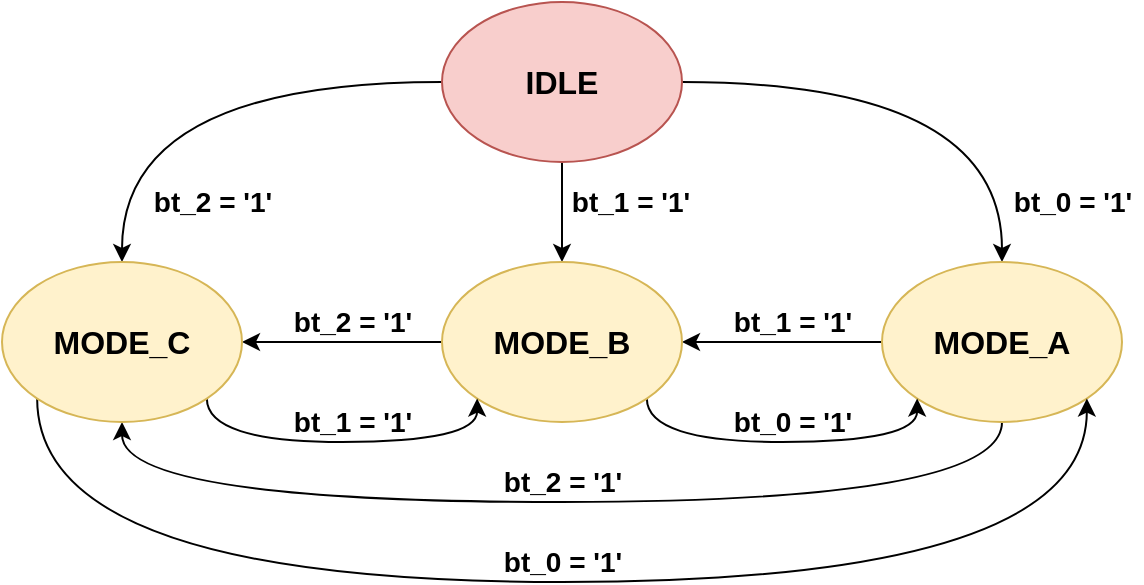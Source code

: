 <mxfile version="13.0.1" type="github">
  <diagram id="4TcxVArkRIETSUPfzttK" name="Page-1">
    <mxGraphModel dx="1422" dy="774" grid="1" gridSize="10" guides="1" tooltips="1" connect="1" arrows="1" fold="1" page="1" pageScale="1" pageWidth="827" pageHeight="1169" math="0" shadow="0">
      <root>
        <mxCell id="0" />
        <mxCell id="1" parent="0" />
        <mxCell id="dxDKgwhhENgG4zNvhnqX-5" style="edgeStyle=orthogonalEdgeStyle;orthogonalLoop=1;jettySize=auto;html=1;exitX=0;exitY=0.5;exitDx=0;exitDy=0;entryX=0.5;entryY=0;entryDx=0;entryDy=0;curved=1;" parent="1" source="dxDKgwhhENgG4zNvhnqX-1" target="dxDKgwhhENgG4zNvhnqX-4" edge="1">
          <mxGeometry relative="1" as="geometry" />
        </mxCell>
        <mxCell id="dxDKgwhhENgG4zNvhnqX-6" style="edgeStyle=orthogonalEdgeStyle;curved=1;orthogonalLoop=1;jettySize=auto;html=1;exitX=1;exitY=0.5;exitDx=0;exitDy=0;entryX=0.5;entryY=0;entryDx=0;entryDy=0;" parent="1" source="dxDKgwhhENgG4zNvhnqX-1" target="dxDKgwhhENgG4zNvhnqX-2" edge="1">
          <mxGeometry relative="1" as="geometry" />
        </mxCell>
        <mxCell id="dxDKgwhhENgG4zNvhnqX-7" style="edgeStyle=orthogonalEdgeStyle;curved=1;orthogonalLoop=1;jettySize=auto;html=1;exitX=0.5;exitY=1;exitDx=0;exitDy=0;" parent="1" source="dxDKgwhhENgG4zNvhnqX-1" target="dxDKgwhhENgG4zNvhnqX-3" edge="1">
          <mxGeometry relative="1" as="geometry" />
        </mxCell>
        <mxCell id="dxDKgwhhENgG4zNvhnqX-1" value="&lt;b style=&quot;font-size: 16px&quot;&gt;IDLE&lt;/b&gt;" style="ellipse;whiteSpace=wrap;html=1;fillColor=#f8cecc;strokeColor=#b85450;" parent="1" vertex="1">
          <mxGeometry x="320" y="110" width="120" height="80" as="geometry" />
        </mxCell>
        <mxCell id="w1gQWXtGbJ8RyiSDUNKG-1" style="edgeStyle=orthogonalEdgeStyle;rounded=0;orthogonalLoop=1;jettySize=auto;html=1;exitX=0;exitY=0.5;exitDx=0;exitDy=0;entryX=1;entryY=0.5;entryDx=0;entryDy=0;" edge="1" parent="1" source="dxDKgwhhENgG4zNvhnqX-2" target="dxDKgwhhENgG4zNvhnqX-3">
          <mxGeometry relative="1" as="geometry" />
        </mxCell>
        <mxCell id="w1gQWXtGbJ8RyiSDUNKG-6" style="edgeStyle=orthogonalEdgeStyle;curved=1;orthogonalLoop=1;jettySize=auto;html=1;exitX=0.5;exitY=1;exitDx=0;exitDy=0;entryX=0.5;entryY=1;entryDx=0;entryDy=0;" edge="1" parent="1" source="dxDKgwhhENgG4zNvhnqX-2" target="dxDKgwhhENgG4zNvhnqX-4">
          <mxGeometry relative="1" as="geometry">
            <Array as="points">
              <mxPoint x="600" y="360" />
              <mxPoint x="160" y="360" />
            </Array>
          </mxGeometry>
        </mxCell>
        <mxCell id="dxDKgwhhENgG4zNvhnqX-2" value="&lt;b style=&quot;font-size: 16px&quot;&gt;MODE_A&lt;/b&gt;" style="ellipse;whiteSpace=wrap;html=1;fillColor=#fff2cc;strokeColor=#d6b656;" parent="1" vertex="1">
          <mxGeometry x="540" y="240" width="120" height="80" as="geometry" />
        </mxCell>
        <mxCell id="w1gQWXtGbJ8RyiSDUNKG-2" style="edgeStyle=orthogonalEdgeStyle;rounded=0;orthogonalLoop=1;jettySize=auto;html=1;exitX=0;exitY=0.5;exitDx=0;exitDy=0;entryX=1;entryY=0.5;entryDx=0;entryDy=0;" edge="1" parent="1" source="dxDKgwhhENgG4zNvhnqX-3" target="dxDKgwhhENgG4zNvhnqX-4">
          <mxGeometry relative="1" as="geometry" />
        </mxCell>
        <mxCell id="w1gQWXtGbJ8RyiSDUNKG-5" style="edgeStyle=orthogonalEdgeStyle;curved=1;orthogonalLoop=1;jettySize=auto;html=1;exitX=1;exitY=1;exitDx=0;exitDy=0;entryX=0;entryY=1;entryDx=0;entryDy=0;" edge="1" parent="1" source="dxDKgwhhENgG4zNvhnqX-3" target="dxDKgwhhENgG4zNvhnqX-2">
          <mxGeometry relative="1" as="geometry">
            <Array as="points">
              <mxPoint x="422" y="330" />
              <mxPoint x="558" y="330" />
            </Array>
          </mxGeometry>
        </mxCell>
        <mxCell id="dxDKgwhhENgG4zNvhnqX-3" value="&lt;b style=&quot;font-size: 16px&quot;&gt;MODE_B&lt;/b&gt;" style="ellipse;whiteSpace=wrap;html=1;fillColor=#fff2cc;strokeColor=#d6b656;" parent="1" vertex="1">
          <mxGeometry x="320" y="240" width="120" height="80" as="geometry" />
        </mxCell>
        <mxCell id="w1gQWXtGbJ8RyiSDUNKG-4" style="edgeStyle=orthogonalEdgeStyle;curved=1;orthogonalLoop=1;jettySize=auto;html=1;exitX=1;exitY=1;exitDx=0;exitDy=0;entryX=0;entryY=1;entryDx=0;entryDy=0;" edge="1" parent="1" source="dxDKgwhhENgG4zNvhnqX-4" target="dxDKgwhhENgG4zNvhnqX-3">
          <mxGeometry relative="1" as="geometry">
            <Array as="points">
              <mxPoint x="202" y="330" />
              <mxPoint x="338" y="330" />
            </Array>
          </mxGeometry>
        </mxCell>
        <mxCell id="w1gQWXtGbJ8RyiSDUNKG-7" style="edgeStyle=orthogonalEdgeStyle;curved=1;orthogonalLoop=1;jettySize=auto;html=1;exitX=0;exitY=1;exitDx=0;exitDy=0;entryX=1;entryY=1;entryDx=0;entryDy=0;" edge="1" parent="1" source="dxDKgwhhENgG4zNvhnqX-4" target="dxDKgwhhENgG4zNvhnqX-2">
          <mxGeometry relative="1" as="geometry">
            <Array as="points">
              <mxPoint x="118" y="400" />
              <mxPoint x="642" y="400" />
            </Array>
          </mxGeometry>
        </mxCell>
        <mxCell id="dxDKgwhhENgG4zNvhnqX-4" value="&lt;b style=&quot;font-size: 16px&quot;&gt;MODE_C&lt;/b&gt;" style="ellipse;whiteSpace=wrap;html=1;fillColor=#fff2cc;strokeColor=#d6b656;" parent="1" vertex="1">
          <mxGeometry x="100" y="240" width="120" height="80" as="geometry" />
        </mxCell>
        <mxCell id="dxDKgwhhENgG4zNvhnqX-13" value="&lt;font style=&quot;font-size: 14px&quot;&gt;&lt;b&gt;bt_0 = &#39;1&#39;&lt;/b&gt;&lt;/font&gt;" style="text;html=1;align=center;verticalAlign=middle;resizable=0;points=[];autosize=1;" parent="1" vertex="1">
          <mxGeometry x="600" y="200" width="70" height="20" as="geometry" />
        </mxCell>
        <mxCell id="dxDKgwhhENgG4zNvhnqX-19" value="&lt;font style=&quot;font-size: 14px&quot;&gt;&lt;b&gt;bt_1 = &#39;1&#39;&lt;/b&gt;&lt;/font&gt;" style="text;html=1;align=center;verticalAlign=middle;resizable=0;points=[];autosize=1;" parent="1" vertex="1">
          <mxGeometry x="379" y="200" width="70" height="20" as="geometry" />
        </mxCell>
        <mxCell id="dxDKgwhhENgG4zNvhnqX-20" value="&lt;font style=&quot;font-size: 14px&quot;&gt;&lt;b&gt;bt_2 = &#39;1&#39;&lt;/b&gt;&lt;/font&gt;" style="text;html=1;align=center;verticalAlign=middle;resizable=0;points=[];autosize=1;" parent="1" vertex="1">
          <mxGeometry x="170" y="200" width="70" height="20" as="geometry" />
        </mxCell>
        <mxCell id="w1gQWXtGbJ8RyiSDUNKG-8" value="&lt;font style=&quot;font-size: 14px&quot;&gt;&lt;b&gt;bt_0 = &#39;1&#39;&lt;/b&gt;&lt;/font&gt;" style="text;html=1;align=center;verticalAlign=middle;resizable=0;points=[];autosize=1;" vertex="1" parent="1">
          <mxGeometry x="345" y="380" width="70" height="20" as="geometry" />
        </mxCell>
        <mxCell id="w1gQWXtGbJ8RyiSDUNKG-9" value="&lt;font style=&quot;font-size: 14px&quot;&gt;&lt;b&gt;bt_2 = &#39;1&#39;&lt;/b&gt;&lt;/font&gt;" style="text;html=1;align=center;verticalAlign=middle;resizable=0;points=[];autosize=1;" vertex="1" parent="1">
          <mxGeometry x="345" y="340" width="70" height="20" as="geometry" />
        </mxCell>
        <mxCell id="w1gQWXtGbJ8RyiSDUNKG-10" value="&lt;font style=&quot;font-size: 14px&quot;&gt;&lt;b&gt;bt_0 = &#39;1&#39;&lt;/b&gt;&lt;/font&gt;" style="text;html=1;align=center;verticalAlign=middle;resizable=0;points=[];autosize=1;" vertex="1" parent="1">
          <mxGeometry x="460" y="310" width="70" height="20" as="geometry" />
        </mxCell>
        <mxCell id="w1gQWXtGbJ8RyiSDUNKG-11" value="&lt;font style=&quot;font-size: 14px&quot;&gt;&lt;b&gt;bt_1 = &#39;1&#39;&lt;/b&gt;&lt;/font&gt;" style="text;html=1;align=center;verticalAlign=middle;resizable=0;points=[];autosize=1;" vertex="1" parent="1">
          <mxGeometry x="240" y="310" width="70" height="20" as="geometry" />
        </mxCell>
        <mxCell id="w1gQWXtGbJ8RyiSDUNKG-12" value="&lt;font style=&quot;font-size: 14px&quot;&gt;&lt;b&gt;bt_1 = &#39;1&#39;&lt;/b&gt;&lt;/font&gt;" style="text;html=1;align=center;verticalAlign=middle;resizable=0;points=[];autosize=1;" vertex="1" parent="1">
          <mxGeometry x="460" y="260" width="70" height="20" as="geometry" />
        </mxCell>
        <mxCell id="w1gQWXtGbJ8RyiSDUNKG-14" value="&lt;font style=&quot;font-size: 14px&quot;&gt;&lt;b&gt;bt_2 = &#39;1&#39;&lt;/b&gt;&lt;/font&gt;" style="text;html=1;align=center;verticalAlign=middle;resizable=0;points=[];autosize=1;" vertex="1" parent="1">
          <mxGeometry x="240" y="260" width="70" height="20" as="geometry" />
        </mxCell>
      </root>
    </mxGraphModel>
  </diagram>
</mxfile>
